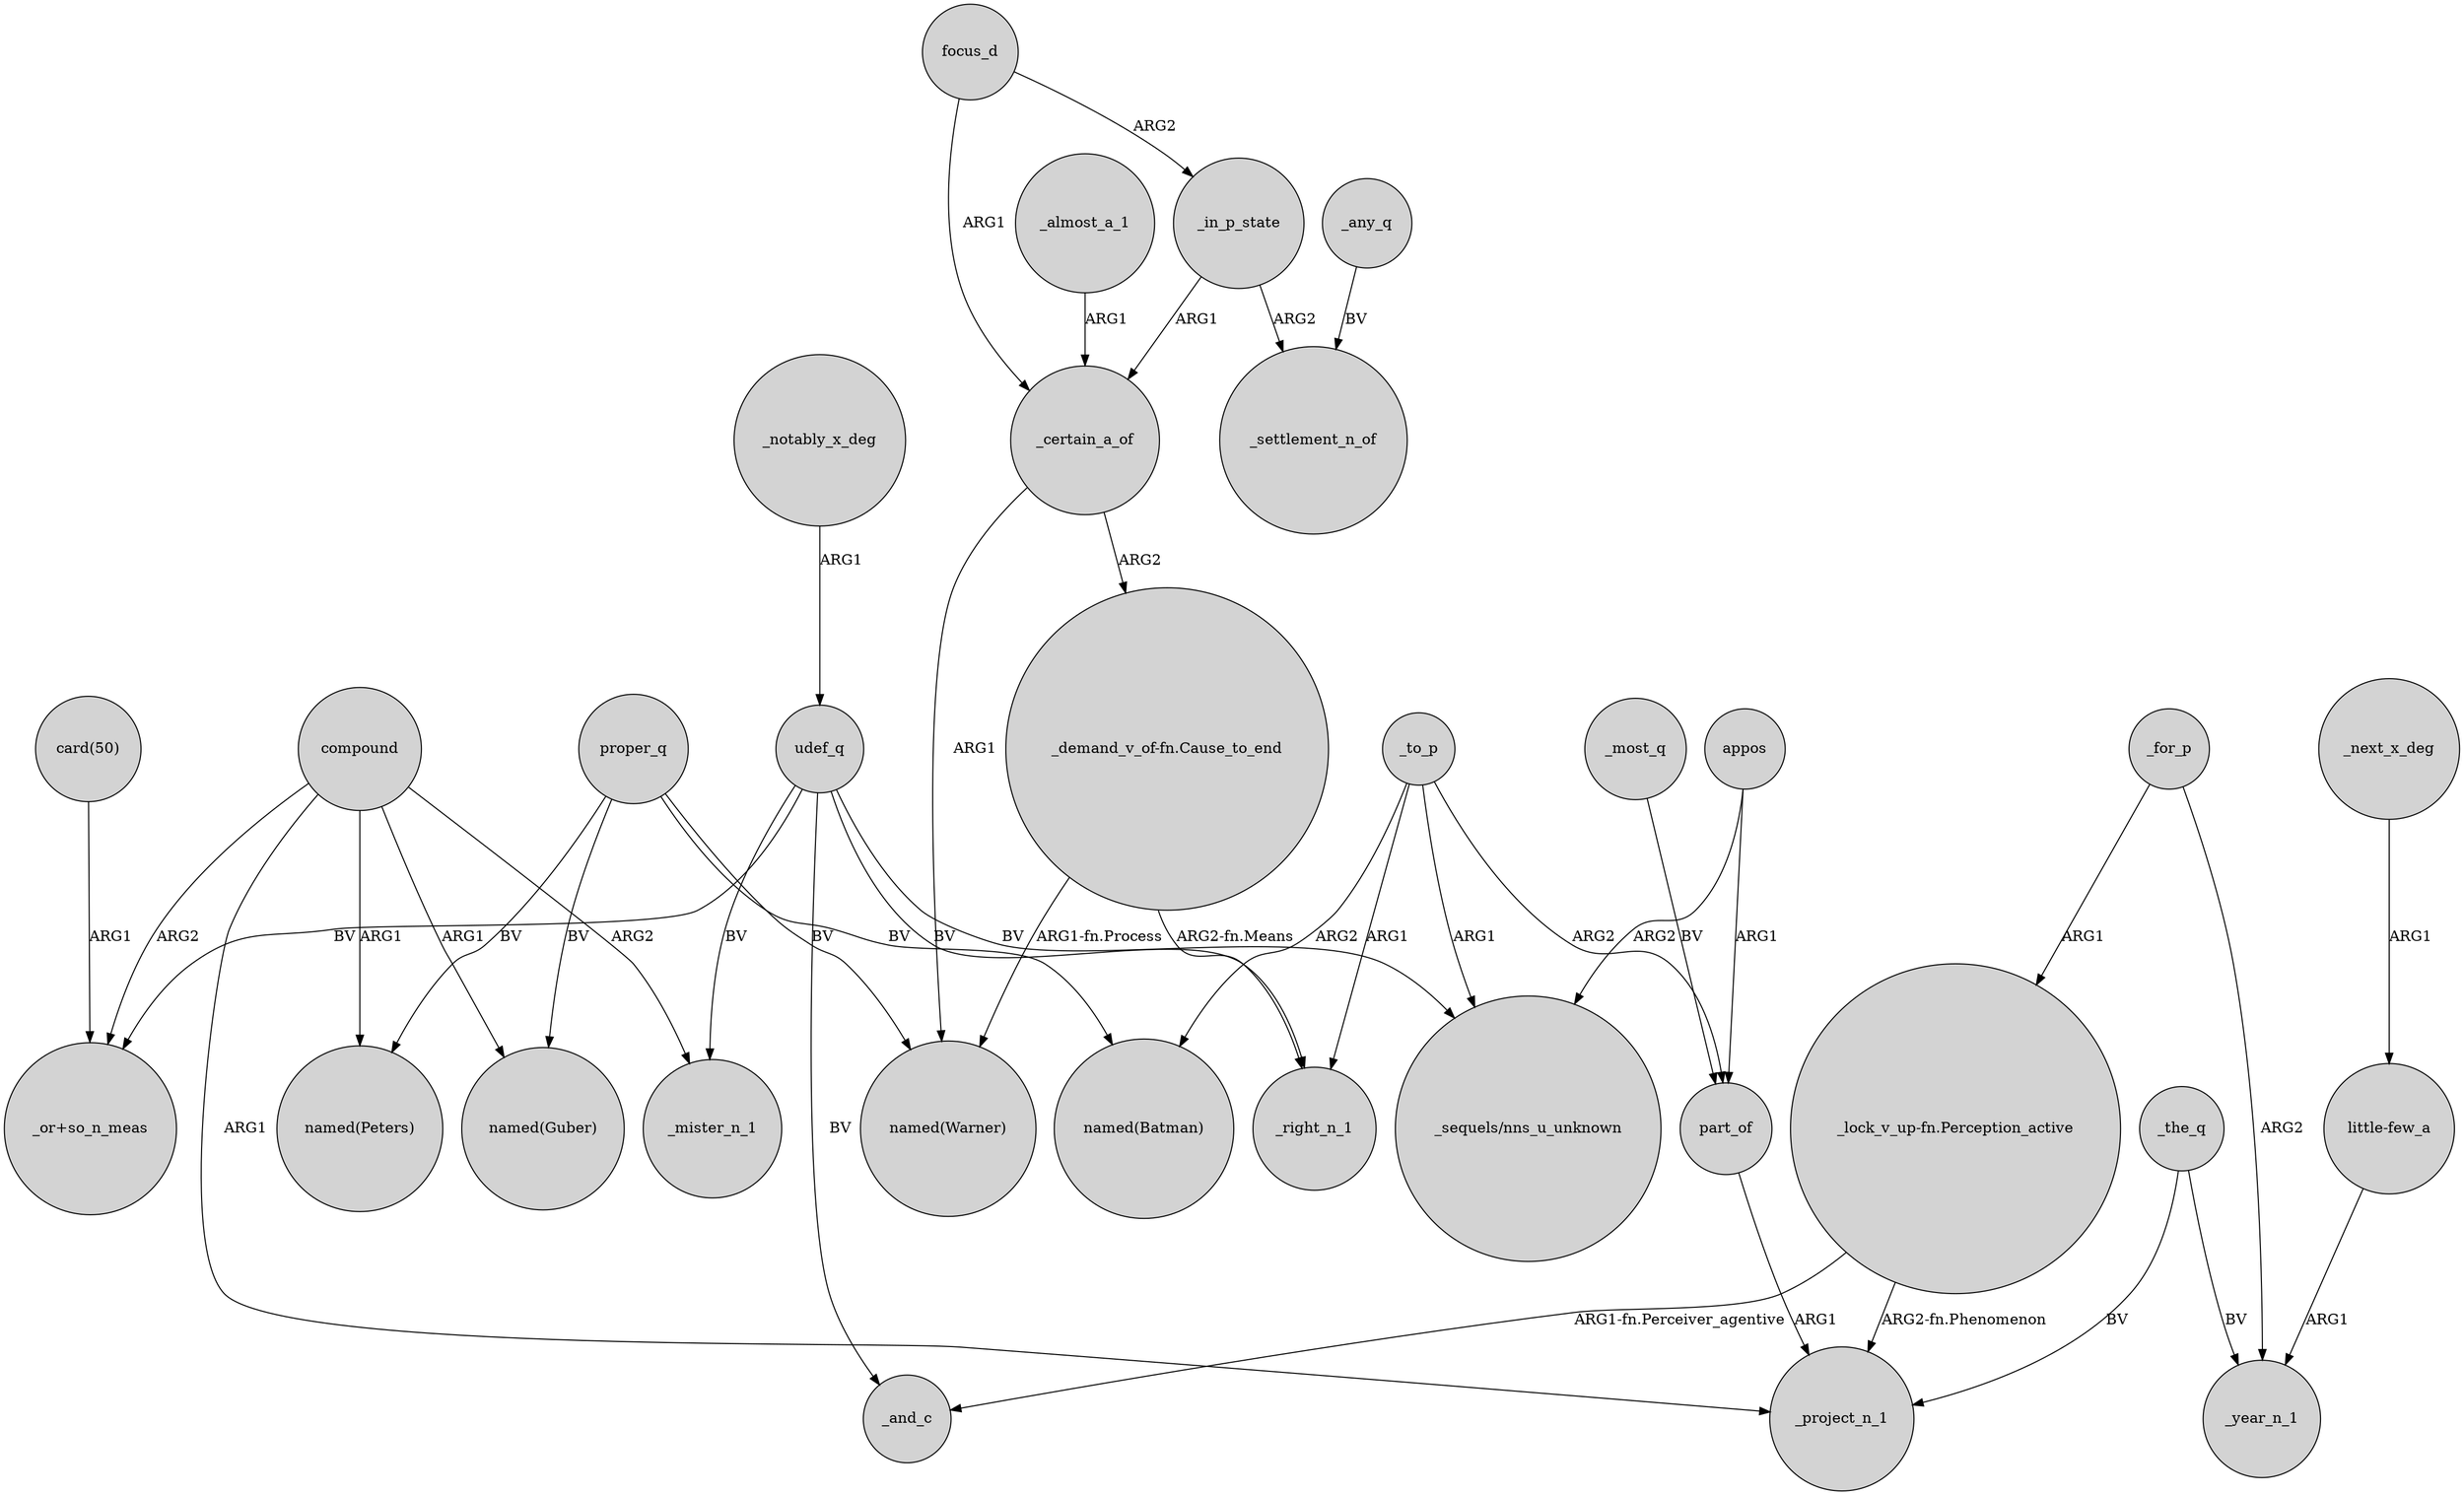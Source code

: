 digraph {
	node [shape=circle style=filled]
	compound -> _mister_n_1 [label=ARG2]
	focus_d -> _in_p_state [label=ARG2]
	compound -> "named(Peters)" [label=ARG1]
	"_lock_v_up-fn.Perception_active" -> _project_n_1 [label="ARG2-fn.Phenomenon"]
	compound -> "_or+so_n_meas" [label=ARG2]
	proper_q -> "named(Peters)" [label=BV]
	_for_p -> "_lock_v_up-fn.Perception_active" [label=ARG1]
	udef_q -> _right_n_1 [label=BV]
	udef_q -> _and_c [label=BV]
	udef_q -> _mister_n_1 [label=BV]
	appos -> part_of [label=ARG1]
	focus_d -> _certain_a_of [label=ARG1]
	"_demand_v_of-fn.Cause_to_end" -> _right_n_1 [label="ARG2-fn.Means"]
	"_lock_v_up-fn.Perception_active" -> _and_c [label="ARG1-fn.Perceiver_agentive"]
	_to_p -> "named(Batman)" [label=ARG2]
	_in_p_state -> _settlement_n_of [label=ARG2]
	appos -> "_sequels/nns_u_unknown" [label=ARG2]
	_to_p -> _right_n_1 [label=ARG1]
	_most_q -> part_of [label=BV]
	"little-few_a" -> _year_n_1 [label=ARG1]
	_the_q -> _year_n_1 [label=BV]
	udef_q -> "_sequels/nns_u_unknown" [label=BV]
	_next_x_deg -> "little-few_a" [label=ARG1]
	_any_q -> _settlement_n_of [label=BV]
	part_of -> _project_n_1 [label=ARG1]
	_to_p -> part_of [label=ARG2]
	_certain_a_of -> "named(Warner)" [label=ARG1]
	proper_q -> "named(Guber)" [label=BV]
	proper_q -> "named(Warner)" [label=BV]
	_to_p -> "_sequels/nns_u_unknown" [label=ARG1]
	"card(50)" -> "_or+so_n_meas" [label=ARG1]
	"_demand_v_of-fn.Cause_to_end" -> "named(Warner)" [label="ARG1-fn.Process"]
	proper_q -> "named(Batman)" [label=BV]
	_certain_a_of -> "_demand_v_of-fn.Cause_to_end" [label=ARG2]
	udef_q -> "_or+so_n_meas" [label=BV]
	compound -> _project_n_1 [label=ARG1]
	_the_q -> _project_n_1 [label=BV]
	_for_p -> _year_n_1 [label=ARG2]
	_in_p_state -> _certain_a_of [label=ARG1]
	compound -> "named(Guber)" [label=ARG1]
	_notably_x_deg -> udef_q [label=ARG1]
	_almost_a_1 -> _certain_a_of [label=ARG1]
}
